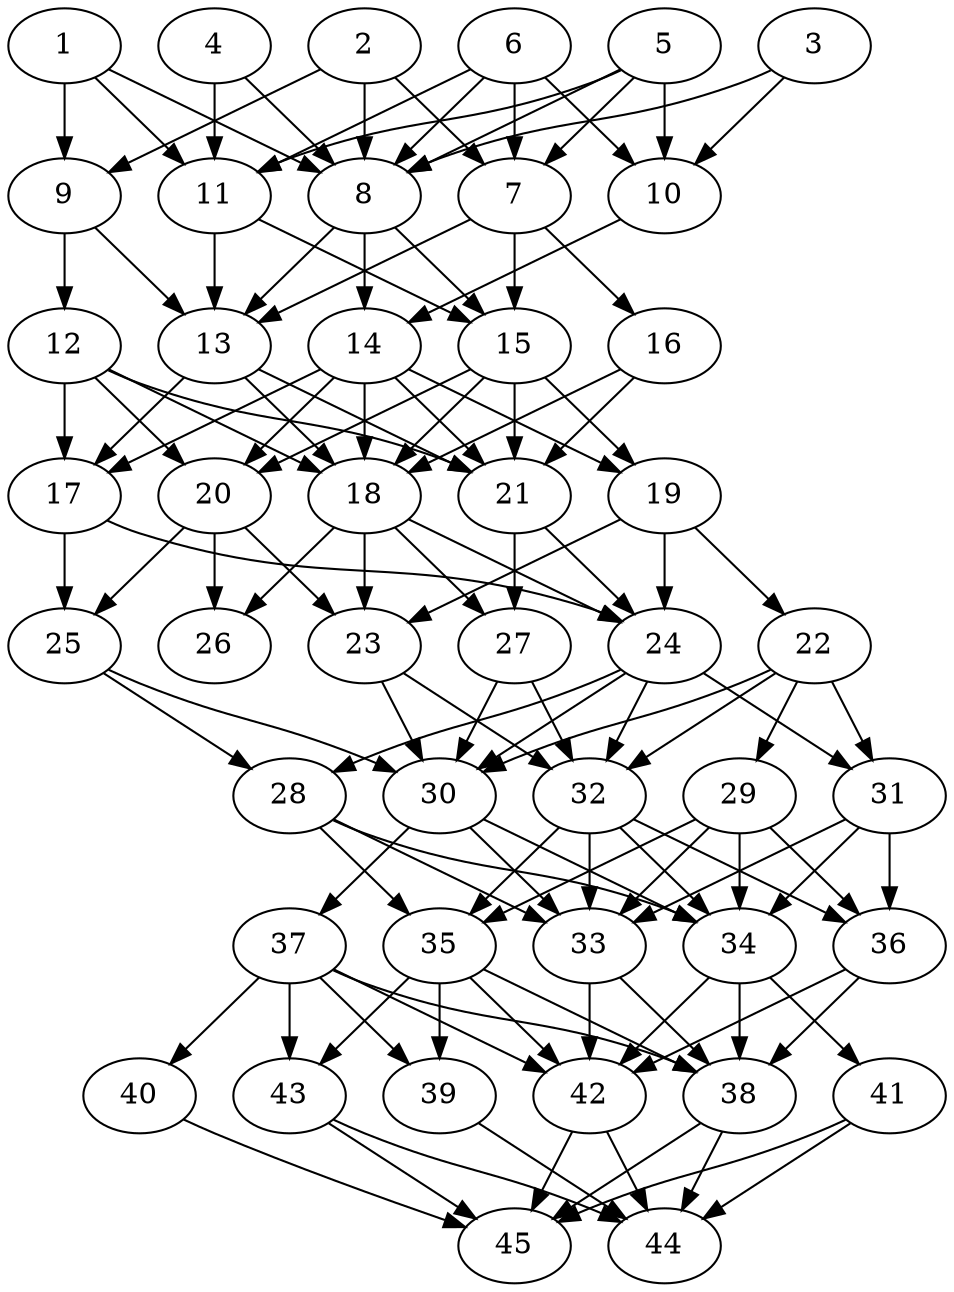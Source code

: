 // DAG automatically generated by daggen at Thu Oct  3 14:07:24 2019
// ./daggen --dot -n 45 --ccr 0.5 --fat 0.5 --regular 0.9 --density 0.9 --mindata 5242880 --maxdata 52428800 
digraph G {
  1 [size="98795520", alpha="0.00", expect_size="49397760"] 
  1 -> 8 [size ="49397760"]
  1 -> 9 [size ="49397760"]
  1 -> 11 [size ="49397760"]
  2 [size="62885888", alpha="0.15", expect_size="31442944"] 
  2 -> 7 [size ="31442944"]
  2 -> 8 [size ="31442944"]
  2 -> 9 [size ="31442944"]
  3 [size="18788352", alpha="0.01", expect_size="9394176"] 
  3 -> 8 [size ="9394176"]
  3 -> 10 [size ="9394176"]
  4 [size="90718208", alpha="0.08", expect_size="45359104"] 
  4 -> 8 [size ="45359104"]
  4 -> 11 [size ="45359104"]
  5 [size="34807808", alpha="0.07", expect_size="17403904"] 
  5 -> 7 [size ="17403904"]
  5 -> 8 [size ="17403904"]
  5 -> 10 [size ="17403904"]
  5 -> 11 [size ="17403904"]
  6 [size="44355584", alpha="0.16", expect_size="22177792"] 
  6 -> 7 [size ="22177792"]
  6 -> 8 [size ="22177792"]
  6 -> 10 [size ="22177792"]
  6 -> 11 [size ="22177792"]
  7 [size="67328000", alpha="0.13", expect_size="33664000"] 
  7 -> 13 [size ="33664000"]
  7 -> 15 [size ="33664000"]
  7 -> 16 [size ="33664000"]
  8 [size="83474432", alpha="0.01", expect_size="41737216"] 
  8 -> 13 [size ="41737216"]
  8 -> 14 [size ="41737216"]
  8 -> 15 [size ="41737216"]
  9 [size="87468032", alpha="0.14", expect_size="43734016"] 
  9 -> 12 [size ="43734016"]
  9 -> 13 [size ="43734016"]
  10 [size="32432128", alpha="0.04", expect_size="16216064"] 
  10 -> 14 [size ="16216064"]
  11 [size="13193216", alpha="0.07", expect_size="6596608"] 
  11 -> 13 [size ="6596608"]
  11 -> 15 [size ="6596608"]
  12 [size="14833664", alpha="0.18", expect_size="7416832"] 
  12 -> 17 [size ="7416832"]
  12 -> 18 [size ="7416832"]
  12 -> 20 [size ="7416832"]
  12 -> 21 [size ="7416832"]
  13 [size="86810624", alpha="0.16", expect_size="43405312"] 
  13 -> 17 [size ="43405312"]
  13 -> 18 [size ="43405312"]
  13 -> 21 [size ="43405312"]
  14 [size="91883520", alpha="0.15", expect_size="45941760"] 
  14 -> 17 [size ="45941760"]
  14 -> 18 [size ="45941760"]
  14 -> 19 [size ="45941760"]
  14 -> 20 [size ="45941760"]
  14 -> 21 [size ="45941760"]
  15 [size="34904064", alpha="0.06", expect_size="17452032"] 
  15 -> 18 [size ="17452032"]
  15 -> 19 [size ="17452032"]
  15 -> 20 [size ="17452032"]
  15 -> 21 [size ="17452032"]
  16 [size="65605632", alpha="0.09", expect_size="32802816"] 
  16 -> 18 [size ="32802816"]
  16 -> 21 [size ="32802816"]
  17 [size="46264320", alpha="0.02", expect_size="23132160"] 
  17 -> 24 [size ="23132160"]
  17 -> 25 [size ="23132160"]
  18 [size="11264000", alpha="0.09", expect_size="5632000"] 
  18 -> 23 [size ="5632000"]
  18 -> 24 [size ="5632000"]
  18 -> 26 [size ="5632000"]
  18 -> 27 [size ="5632000"]
  19 [size="14065664", alpha="0.19", expect_size="7032832"] 
  19 -> 22 [size ="7032832"]
  19 -> 23 [size ="7032832"]
  19 -> 24 [size ="7032832"]
  20 [size="78325760", alpha="0.19", expect_size="39162880"] 
  20 -> 23 [size ="39162880"]
  20 -> 25 [size ="39162880"]
  20 -> 26 [size ="39162880"]
  21 [size="99504128", alpha="0.18", expect_size="49752064"] 
  21 -> 24 [size ="49752064"]
  21 -> 27 [size ="49752064"]
  22 [size="39553024", alpha="0.07", expect_size="19776512"] 
  22 -> 29 [size ="19776512"]
  22 -> 30 [size ="19776512"]
  22 -> 31 [size ="19776512"]
  22 -> 32 [size ="19776512"]
  23 [size="29612032", alpha="0.19", expect_size="14806016"] 
  23 -> 30 [size ="14806016"]
  23 -> 32 [size ="14806016"]
  24 [size="103497728", alpha="0.07", expect_size="51748864"] 
  24 -> 28 [size ="51748864"]
  24 -> 30 [size ="51748864"]
  24 -> 31 [size ="51748864"]
  24 -> 32 [size ="51748864"]
  25 [size="79009792", alpha="0.01", expect_size="39504896"] 
  25 -> 28 [size ="39504896"]
  25 -> 30 [size ="39504896"]
  26 [size="10700800", alpha="0.01", expect_size="5350400"] 
  27 [size="51097600", alpha="0.14", expect_size="25548800"] 
  27 -> 30 [size ="25548800"]
  27 -> 32 [size ="25548800"]
  28 [size="61030400", alpha="0.02", expect_size="30515200"] 
  28 -> 33 [size ="30515200"]
  28 -> 34 [size ="30515200"]
  28 -> 35 [size ="30515200"]
  29 [size="10788864", alpha="0.07", expect_size="5394432"] 
  29 -> 33 [size ="5394432"]
  29 -> 34 [size ="5394432"]
  29 -> 35 [size ="5394432"]
  29 -> 36 [size ="5394432"]
  30 [size="102508544", alpha="0.16", expect_size="51254272"] 
  30 -> 33 [size ="51254272"]
  30 -> 34 [size ="51254272"]
  30 -> 37 [size ="51254272"]
  31 [size="98871296", alpha="0.06", expect_size="49435648"] 
  31 -> 33 [size ="49435648"]
  31 -> 34 [size ="49435648"]
  31 -> 36 [size ="49435648"]
  32 [size="88184832", alpha="0.16", expect_size="44092416"] 
  32 -> 33 [size ="44092416"]
  32 -> 34 [size ="44092416"]
  32 -> 35 [size ="44092416"]
  32 -> 36 [size ="44092416"]
  33 [size="28481536", alpha="0.03", expect_size="14240768"] 
  33 -> 38 [size ="14240768"]
  33 -> 42 [size ="14240768"]
  34 [size="22431744", alpha="0.07", expect_size="11215872"] 
  34 -> 38 [size ="11215872"]
  34 -> 41 [size ="11215872"]
  34 -> 42 [size ="11215872"]
  35 [size="55900160", alpha="0.17", expect_size="27950080"] 
  35 -> 38 [size ="27950080"]
  35 -> 39 [size ="27950080"]
  35 -> 42 [size ="27950080"]
  35 -> 43 [size ="27950080"]
  36 [size="58836992", alpha="0.18", expect_size="29418496"] 
  36 -> 38 [size ="29418496"]
  36 -> 42 [size ="29418496"]
  37 [size="65110016", alpha="0.06", expect_size="32555008"] 
  37 -> 38 [size ="32555008"]
  37 -> 39 [size ="32555008"]
  37 -> 40 [size ="32555008"]
  37 -> 42 [size ="32555008"]
  37 -> 43 [size ="32555008"]
  38 [size="37193728", alpha="0.15", expect_size="18596864"] 
  38 -> 44 [size ="18596864"]
  38 -> 45 [size ="18596864"]
  39 [size="48076800", alpha="0.04", expect_size="24038400"] 
  39 -> 44 [size ="24038400"]
  40 [size="80369664", alpha="0.08", expect_size="40184832"] 
  40 -> 45 [size ="40184832"]
  41 [size="61650944", alpha="0.11", expect_size="30825472"] 
  41 -> 44 [size ="30825472"]
  41 -> 45 [size ="30825472"]
  42 [size="88999936", alpha="0.20", expect_size="44499968"] 
  42 -> 44 [size ="44499968"]
  42 -> 45 [size ="44499968"]
  43 [size="72392704", alpha="0.13", expect_size="36196352"] 
  43 -> 44 [size ="36196352"]
  43 -> 45 [size ="36196352"]
  44 [size="88154112", alpha="0.05", expect_size="44077056"] 
  45 [size="28942336", alpha="0.13", expect_size="14471168"] 
}
